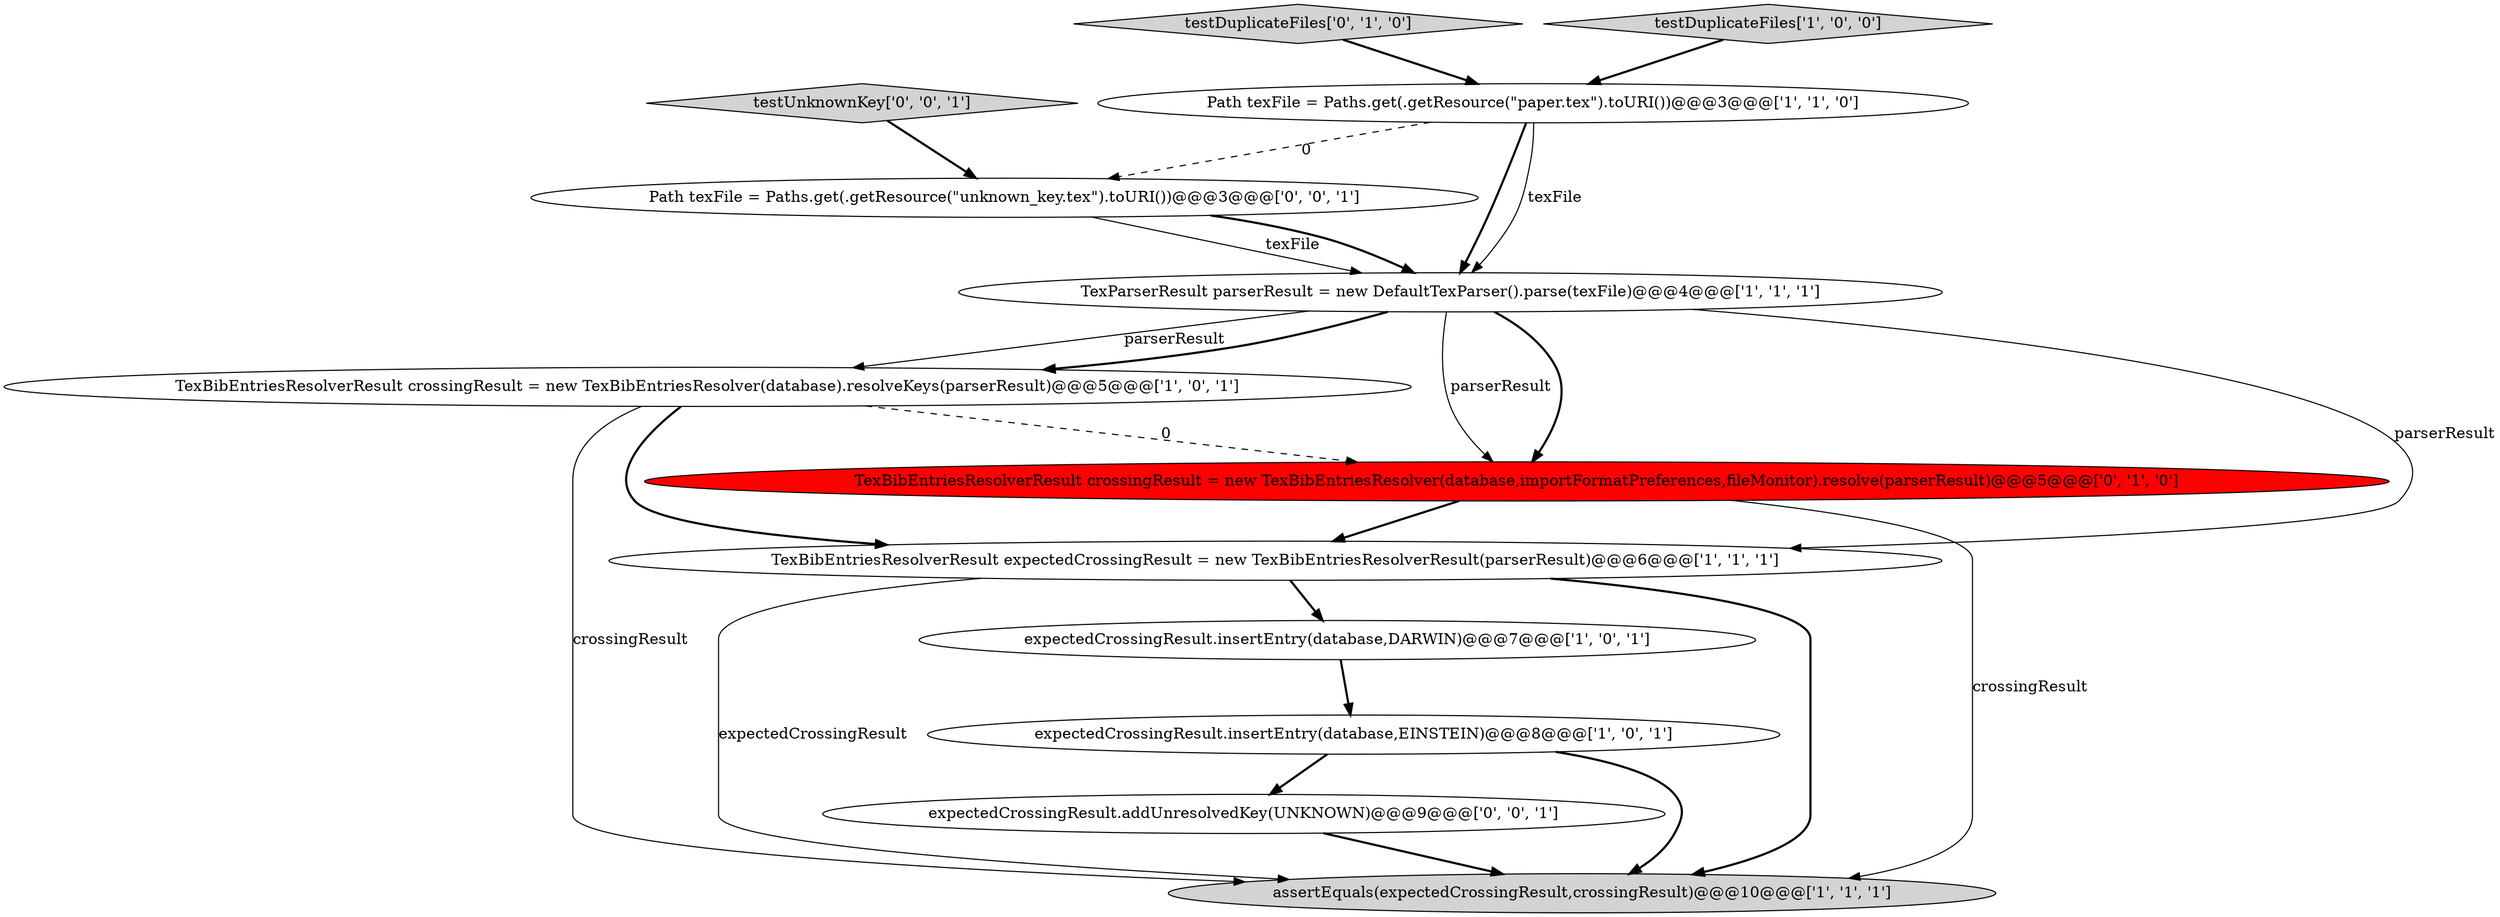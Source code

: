 digraph {
10 [style = filled, label = "Path texFile = Paths.get(.getResource(\"unknown_key.tex\").toURI())@@@3@@@['0', '0', '1']", fillcolor = white, shape = ellipse image = "AAA0AAABBB3BBB"];
11 [style = filled, label = "testUnknownKey['0', '0', '1']", fillcolor = lightgray, shape = diamond image = "AAA0AAABBB3BBB"];
7 [style = filled, label = "TexBibEntriesResolverResult expectedCrossingResult = new TexBibEntriesResolverResult(parserResult)@@@6@@@['1', '1', '1']", fillcolor = white, shape = ellipse image = "AAA0AAABBB1BBB"];
8 [style = filled, label = "testDuplicateFiles['0', '1', '0']", fillcolor = lightgray, shape = diamond image = "AAA0AAABBB2BBB"];
12 [style = filled, label = "expectedCrossingResult.addUnresolvedKey(UNKNOWN)@@@9@@@['0', '0', '1']", fillcolor = white, shape = ellipse image = "AAA0AAABBB3BBB"];
2 [style = filled, label = "Path texFile = Paths.get(.getResource(\"paper.tex\").toURI())@@@3@@@['1', '1', '0']", fillcolor = white, shape = ellipse image = "AAA0AAABBB1BBB"];
6 [style = filled, label = "testDuplicateFiles['1', '0', '0']", fillcolor = lightgray, shape = diamond image = "AAA0AAABBB1BBB"];
9 [style = filled, label = "TexBibEntriesResolverResult crossingResult = new TexBibEntriesResolver(database,importFormatPreferences,fileMonitor).resolve(parserResult)@@@5@@@['0', '1', '0']", fillcolor = red, shape = ellipse image = "AAA1AAABBB2BBB"];
5 [style = filled, label = "TexBibEntriesResolverResult crossingResult = new TexBibEntriesResolver(database).resolveKeys(parserResult)@@@5@@@['1', '0', '1']", fillcolor = white, shape = ellipse image = "AAA0AAABBB1BBB"];
0 [style = filled, label = "expectedCrossingResult.insertEntry(database,DARWIN)@@@7@@@['1', '0', '1']", fillcolor = white, shape = ellipse image = "AAA0AAABBB1BBB"];
1 [style = filled, label = "expectedCrossingResult.insertEntry(database,EINSTEIN)@@@8@@@['1', '0', '1']", fillcolor = white, shape = ellipse image = "AAA0AAABBB1BBB"];
3 [style = filled, label = "assertEquals(expectedCrossingResult,crossingResult)@@@10@@@['1', '1', '1']", fillcolor = lightgray, shape = ellipse image = "AAA0AAABBB1BBB"];
4 [style = filled, label = "TexParserResult parserResult = new DefaultTexParser().parse(texFile)@@@4@@@['1', '1', '1']", fillcolor = white, shape = ellipse image = "AAA0AAABBB1BBB"];
4->9 [style = bold, label=""];
1->3 [style = bold, label=""];
5->9 [style = dashed, label="0"];
7->0 [style = bold, label=""];
9->7 [style = bold, label=""];
2->4 [style = bold, label=""];
2->4 [style = solid, label="texFile"];
7->3 [style = bold, label=""];
2->10 [style = dashed, label="0"];
6->2 [style = bold, label=""];
10->4 [style = solid, label="texFile"];
7->3 [style = solid, label="expectedCrossingResult"];
5->3 [style = solid, label="crossingResult"];
8->2 [style = bold, label=""];
11->10 [style = bold, label=""];
0->1 [style = bold, label=""];
9->3 [style = solid, label="crossingResult"];
4->5 [style = solid, label="parserResult"];
4->9 [style = solid, label="parserResult"];
1->12 [style = bold, label=""];
10->4 [style = bold, label=""];
4->7 [style = solid, label="parserResult"];
5->7 [style = bold, label=""];
12->3 [style = bold, label=""];
4->5 [style = bold, label=""];
}
